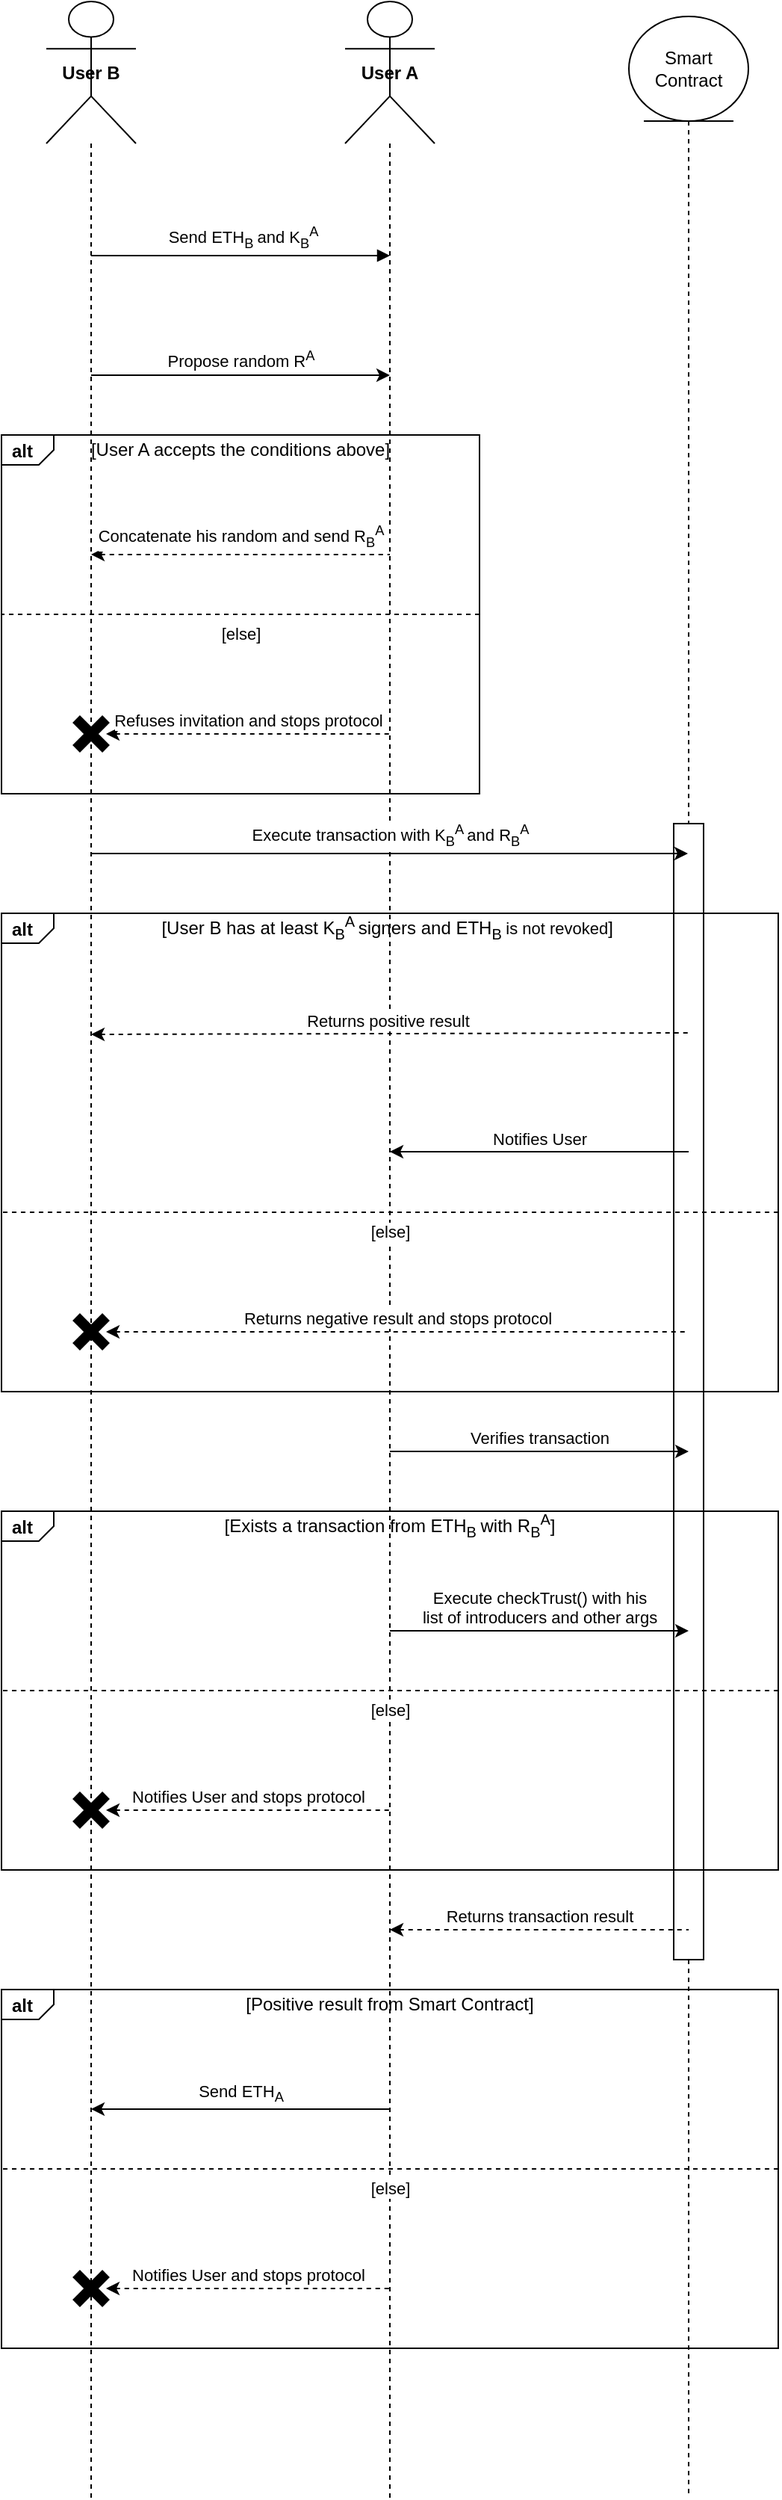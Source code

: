 <mxfile version="22.1.7" type="github">
  <diagram name="Page-1" id="13e1069c-82ec-6db2-03f1-153e76fe0fe0">
    <mxGraphModel dx="1036" dy="611" grid="1" gridSize="10" guides="1" tooltips="1" connect="1" arrows="1" fold="1" page="1" pageScale="1" pageWidth="1100" pageHeight="850" background="none" math="0" shadow="0">
      <root>
        <mxCell id="0" />
        <mxCell id="1" parent="0" />
        <mxCell id="R8ERbS6EY8pf5TJripWs-4" value="&lt;b&gt;User B&lt;/b&gt;" style="shape=umlLifeline;perimeter=lifelinePerimeter;whiteSpace=wrap;html=1;container=1;dropTarget=0;collapsible=0;recursiveResize=0;outlineConnect=0;portConstraint=eastwest;newEdgeStyle={&quot;curved&quot;:0,&quot;rounded&quot;:0};participant=umlActor;size=95;" parent="1" vertex="1">
          <mxGeometry x="350" y="30" width="60" height="1670" as="geometry" />
        </mxCell>
        <mxCell id="R8ERbS6EY8pf5TJripWs-6" value="&lt;b&gt;User A&lt;/b&gt;" style="shape=umlLifeline;perimeter=lifelinePerimeter;whiteSpace=wrap;html=1;container=1;dropTarget=0;collapsible=0;recursiveResize=0;outlineConnect=0;portConstraint=eastwest;newEdgeStyle={&quot;curved&quot;:0,&quot;rounded&quot;:0};participant=umlActor;size=95;" parent="1" vertex="1">
          <mxGeometry x="550" y="30" width="60" height="1670" as="geometry" />
        </mxCell>
        <mxCell id="R8ERbS6EY8pf5TJripWs-15" value="Smart Contract" style="shape=umlLifeline;perimeter=lifelinePerimeter;whiteSpace=wrap;html=1;container=1;dropTarget=0;collapsible=0;recursiveResize=0;outlineConnect=0;portConstraint=eastwest;newEdgeStyle={&quot;curved&quot;:0,&quot;rounded&quot;:0};participant=umlEntity;size=70;" parent="1" vertex="1">
          <mxGeometry x="740" y="40" width="80" height="1660" as="geometry" />
        </mxCell>
        <mxCell id="O211Ay1KzVId1JWZoX08-15" value="" style="html=1;points=[[0,0,0,0,5],[0,1,0,0,-5],[1,0,0,0,5],[1,1,0,0,-5]];perimeter=orthogonalPerimeter;outlineConnect=0;targetShapes=umlLifeline;portConstraint=eastwest;newEdgeStyle={&quot;curved&quot;:0,&quot;rounded&quot;:0};" parent="R8ERbS6EY8pf5TJripWs-15" vertex="1">
          <mxGeometry x="30" y="540" width="20" height="760" as="geometry" />
        </mxCell>
        <mxCell id="gxXh9DrUmTccA9TRPWSn-6" value="alt" style="html=1;shape=mxgraph.sysml.package;labelX=35;fontStyle=1;align=left;verticalAlign=top;spacingLeft=5;spacingTop=-3;fillColor=none;" parent="1" vertex="1">
          <mxGeometry x="320" y="320" width="320" height="240" as="geometry" />
        </mxCell>
        <mxCell id="R8ERbS6EY8pf5TJripWs-25" value="&amp;nbsp;Send ETH&lt;sub&gt;B &lt;/sub&gt;and K&lt;sub&gt;B&lt;/sub&gt;&lt;sup&gt;A&lt;/sup&gt;" style="html=1;verticalAlign=bottom;endArrow=block;curved=0;rounded=0;" parent="1" edge="1">
          <mxGeometry width="80" relative="1" as="geometry">
            <mxPoint x="380" y="200" as="sourcePoint" />
            <mxPoint x="580" y="200" as="targetPoint" />
            <mxPoint as="offset" />
          </mxGeometry>
        </mxCell>
        <mxCell id="gxXh9DrUmTccA9TRPWSn-1" value="Propose random R&lt;sup&gt;A&lt;/sup&gt;" style="html=1;verticalAlign=bottom;endArrow=classic;curved=0;rounded=0;startArrow=none;startFill=0;endFill=1;" parent="1" edge="1">
          <mxGeometry width="80" relative="1" as="geometry">
            <mxPoint x="380" y="280" as="sourcePoint" />
            <mxPoint x="580" y="280" as="targetPoint" />
            <mxPoint as="offset" />
          </mxGeometry>
        </mxCell>
        <mxCell id="gxXh9DrUmTccA9TRPWSn-10" value="" style="strokeColor=inherit;fillColor=inherit;gradientColor=inherit;endArrow=none;html=1;edgeStyle=none;dashed=1;rounded=0;entryX=0;entryY=0.5;entryDx=0;entryDy=0;entryPerimeter=0;exitX=1;exitY=0.5;exitDx=0;exitDy=0;exitPerimeter=0;" parent="1" source="gxXh9DrUmTccA9TRPWSn-6" target="gxXh9DrUmTccA9TRPWSn-6" edge="1">
          <mxGeometry relative="1" as="geometry">
            <mxPoint x="380" y="360" as="targetPoint" />
            <mxPoint x="700" y="360" as="sourcePoint" />
          </mxGeometry>
        </mxCell>
        <mxCell id="gxXh9DrUmTccA9TRPWSn-17" value="[else]" style="edgeLabel;html=1;align=center;verticalAlign=top;resizable=0;points=[];" parent="gxXh9DrUmTccA9TRPWSn-10" vertex="1" connectable="0">
          <mxGeometry relative="1" as="geometry">
            <mxPoint as="offset" />
          </mxGeometry>
        </mxCell>
        <mxCell id="gxXh9DrUmTccA9TRPWSn-24" value="[User A accepts the conditions above]" style="text;html=1;strokeColor=none;fillColor=none;align=center;verticalAlign=middle;whiteSpace=wrap;rounded=0;" parent="1" vertex="1">
          <mxGeometry x="360" y="320" width="240" height="20" as="geometry" />
        </mxCell>
        <mxCell id="gxXh9DrUmTccA9TRPWSn-25" value="Refuses invitation and stops protocol" style="html=1;verticalAlign=bottom;endArrow=none;curved=0;rounded=0;startArrow=classic;startFill=1;endFill=0;dashed=1;" parent="1" edge="1">
          <mxGeometry width="80" relative="1" as="geometry">
            <mxPoint x="390" y="520" as="sourcePoint" />
            <mxPoint x="580" y="520" as="targetPoint" />
            <mxPoint as="offset" />
          </mxGeometry>
        </mxCell>
        <mxCell id="gxXh9DrUmTccA9TRPWSn-26" value="Concatenate his random and send R&lt;sub&gt;B&lt;/sub&gt;&lt;sup&gt;A&lt;/sup&gt;" style="html=1;verticalAlign=bottom;endArrow=none;curved=0;rounded=0;startArrow=classic;startFill=1;endFill=0;dashed=1;" parent="1" edge="1">
          <mxGeometry width="80" relative="1" as="geometry">
            <mxPoint x="380" y="400" as="sourcePoint" />
            <mxPoint x="580" y="400" as="targetPoint" />
            <mxPoint as="offset" />
          </mxGeometry>
        </mxCell>
        <mxCell id="gxXh9DrUmTccA9TRPWSn-29" value="alt" style="html=1;shape=mxgraph.sysml.package;labelX=35;fontStyle=1;align=left;verticalAlign=top;spacingLeft=5;spacingTop=-3;fillColor=none;" parent="1" vertex="1">
          <mxGeometry x="320" y="640" width="520" height="320" as="geometry" />
        </mxCell>
        <mxCell id="gxXh9DrUmTccA9TRPWSn-27" value="Execute transaction with K&lt;sub style=&quot;border-color: var(--border-color);&quot;&gt;B&lt;/sub&gt;&lt;sup style=&quot;border-color: var(--border-color);&quot;&gt;A &lt;/sup&gt;&lt;span style=&quot;border-color: var(--border-color);&quot;&gt;and&amp;nbsp;&lt;/span&gt;R&lt;sub style=&quot;border-color: var(--border-color);&quot;&gt;B&lt;/sub&gt;&lt;sup style=&quot;border-color: var(--border-color);&quot;&gt;A&lt;/sup&gt;" style="html=1;verticalAlign=bottom;endArrow=classic;curved=0;rounded=0;startArrow=none;startFill=0;endFill=1;" parent="1" target="R8ERbS6EY8pf5TJripWs-15" edge="1">
          <mxGeometry width="80" relative="1" as="geometry">
            <mxPoint x="380" y="600" as="sourcePoint" />
            <mxPoint x="580" y="600" as="targetPoint" />
            <mxPoint as="offset" />
            <Array as="points">
              <mxPoint x="740" y="600" />
            </Array>
          </mxGeometry>
        </mxCell>
        <mxCell id="gxXh9DrUmTccA9TRPWSn-30" value="" style="strokeColor=inherit;fillColor=inherit;gradientColor=inherit;endArrow=none;html=1;edgeStyle=none;dashed=1;rounded=0;entryX=0;entryY=0.5;entryDx=0;entryDy=0;entryPerimeter=0;exitX=1;exitY=0.5;exitDx=0;exitDy=0;exitPerimeter=0;" parent="1" edge="1">
          <mxGeometry relative="1" as="geometry">
            <mxPoint x="320" y="840" as="targetPoint" />
            <mxPoint x="840" y="840" as="sourcePoint" />
          </mxGeometry>
        </mxCell>
        <mxCell id="gxXh9DrUmTccA9TRPWSn-31" value="[else]" style="edgeLabel;html=1;align=center;verticalAlign=top;resizable=0;points=[];" parent="gxXh9DrUmTccA9TRPWSn-30" vertex="1" connectable="0">
          <mxGeometry relative="1" as="geometry">
            <mxPoint as="offset" />
          </mxGeometry>
        </mxCell>
        <mxCell id="gxXh9DrUmTccA9TRPWSn-32" value="[User B has at least K&lt;sub style=&quot;border-color: var(--border-color);&quot;&gt;B&lt;/sub&gt;&lt;sup style=&quot;border-color: var(--border-color);&quot;&gt;A &lt;/sup&gt;&lt;span style=&quot;border-color: var(--border-color);&quot;&gt;signers and ETH&lt;sub style=&quot;border-color: var(--border-color);&quot;&gt;B&amp;nbsp;&lt;/sub&gt;&lt;span style=&quot;font-size: 11px; background-color: rgb(255, 255, 255);&quot;&gt;is not revoked&lt;/span&gt;&lt;/span&gt;]&amp;nbsp;" style="text;html=1;strokeColor=none;fillColor=none;align=center;verticalAlign=middle;whiteSpace=wrap;rounded=0;" parent="1" vertex="1">
          <mxGeometry x="360" y="640" width="440" height="20" as="geometry" />
        </mxCell>
        <mxCell id="gxXh9DrUmTccA9TRPWSn-33" value="Returns positive result&amp;nbsp;" style="html=1;verticalAlign=bottom;endArrow=none;curved=0;rounded=0;startArrow=classic;startFill=1;endFill=0;dashed=1;" parent="1" edge="1">
          <mxGeometry width="80" relative="1" as="geometry">
            <mxPoint x="380" y="721" as="sourcePoint" />
            <mxPoint x="780" y="720" as="targetPoint" />
            <mxPoint as="offset" />
          </mxGeometry>
        </mxCell>
        <mxCell id="gxXh9DrUmTccA9TRPWSn-35" value="Returns negative result and stops protocol" style="html=1;verticalAlign=bottom;endArrow=none;curved=0;rounded=0;startArrow=classic;startFill=1;endFill=0;dashed=1;" parent="1" edge="1">
          <mxGeometry width="80" relative="1" as="geometry">
            <mxPoint x="390" y="920" as="sourcePoint" />
            <mxPoint x="780" y="920" as="targetPoint" />
            <mxPoint as="offset" />
          </mxGeometry>
        </mxCell>
        <mxCell id="gxXh9DrUmTccA9TRPWSn-36" value="" style="shape=mxgraph.sysml.x;strokeWidth=7;" parent="1" vertex="1">
          <mxGeometry x="370" y="510" width="20" height="20" as="geometry" />
        </mxCell>
        <mxCell id="gxXh9DrUmTccA9TRPWSn-37" value="" style="shape=mxgraph.sysml.x;strokeWidth=7;" parent="1" vertex="1">
          <mxGeometry x="370" y="910" width="20" height="20" as="geometry" />
        </mxCell>
        <mxCell id="gxXh9DrUmTccA9TRPWSn-39" value="Verifies transaction" style="html=1;verticalAlign=bottom;endArrow=classic;curved=0;rounded=0;startArrow=none;startFill=0;endFill=1;" parent="1" edge="1">
          <mxGeometry width="80" relative="1" as="geometry">
            <mxPoint x="580" y="1000" as="sourcePoint" />
            <mxPoint x="780" y="1000" as="targetPoint" />
            <mxPoint as="offset" />
          </mxGeometry>
        </mxCell>
        <mxCell id="gxXh9DrUmTccA9TRPWSn-41" value="alt" style="html=1;shape=mxgraph.sysml.package;labelX=35;fontStyle=1;align=left;verticalAlign=top;spacingLeft=5;spacingTop=-3;fillColor=none;" parent="1" vertex="1">
          <mxGeometry x="320" y="1040" width="520" height="240" as="geometry" />
        </mxCell>
        <mxCell id="gxXh9DrUmTccA9TRPWSn-43" value="" style="strokeColor=inherit;fillColor=inherit;gradientColor=inherit;endArrow=none;html=1;edgeStyle=none;dashed=1;rounded=0;entryX=0;entryY=0.5;entryDx=0;entryDy=0;entryPerimeter=0;exitX=1;exitY=0.5;exitDx=0;exitDy=0;exitPerimeter=0;" parent="1" source="gxXh9DrUmTccA9TRPWSn-41" target="gxXh9DrUmTccA9TRPWSn-41" edge="1">
          <mxGeometry relative="1" as="geometry">
            <mxPoint x="560" y="1090" as="targetPoint" />
            <mxPoint x="880" y="1090" as="sourcePoint" />
          </mxGeometry>
        </mxCell>
        <mxCell id="gxXh9DrUmTccA9TRPWSn-44" value="[else]" style="edgeLabel;html=1;align=center;verticalAlign=top;resizable=0;points=[];" parent="gxXh9DrUmTccA9TRPWSn-43" vertex="1" connectable="0">
          <mxGeometry relative="1" as="geometry">
            <mxPoint as="offset" />
          </mxGeometry>
        </mxCell>
        <mxCell id="gxXh9DrUmTccA9TRPWSn-45" value="[Exists a transaction from ETH&lt;sub style=&quot;border-color: var(--border-color);&quot;&gt;B &lt;/sub&gt;&lt;span style=&quot;border-color: var(--border-color);&quot;&gt;with&amp;nbsp;R&lt;sub style=&quot;border-color: var(--border-color);&quot;&gt;B&lt;/sub&gt;&lt;sup style=&quot;border-color: var(--border-color);&quot;&gt;A&lt;/sup&gt;&lt;/span&gt;]" style="text;html=1;strokeColor=none;fillColor=none;align=center;verticalAlign=middle;whiteSpace=wrap;rounded=0;" parent="1" vertex="1">
          <mxGeometry x="360" y="1040" width="440" height="20" as="geometry" />
        </mxCell>
        <mxCell id="gxXh9DrUmTccA9TRPWSn-46" value="Notifies User" style="html=1;verticalAlign=bottom;endArrow=none;curved=0;rounded=0;startArrow=classic;startFill=1;endFill=0;" parent="1" edge="1">
          <mxGeometry width="80" relative="1" as="geometry">
            <mxPoint x="580" y="799.5" as="sourcePoint" />
            <mxPoint x="780" y="799.5" as="targetPoint" />
            <mxPoint as="offset" />
          </mxGeometry>
        </mxCell>
        <mxCell id="gxXh9DrUmTccA9TRPWSn-47" value="Execute checkTrust() with his &lt;br&gt;list of introducers and other args" style="html=1;verticalAlign=bottom;endArrow=classic;curved=0;rounded=0;startArrow=none;startFill=0;endFill=1;" parent="1" edge="1">
          <mxGeometry width="80" relative="1" as="geometry">
            <mxPoint x="580" y="1120" as="sourcePoint" />
            <mxPoint x="780" y="1120" as="targetPoint" />
            <mxPoint as="offset" />
          </mxGeometry>
        </mxCell>
        <mxCell id="O211Ay1KzVId1JWZoX08-2" value="Notifies User and stops protocol" style="html=1;verticalAlign=bottom;endArrow=none;curved=0;rounded=0;startArrow=classic;startFill=1;endFill=0;dashed=1;" parent="1" edge="1">
          <mxGeometry width="80" relative="1" as="geometry">
            <mxPoint x="390" y="1240" as="sourcePoint" />
            <mxPoint x="580" y="1240" as="targetPoint" />
            <mxPoint as="offset" />
          </mxGeometry>
        </mxCell>
        <mxCell id="O211Ay1KzVId1JWZoX08-3" value="" style="shape=mxgraph.sysml.x;strokeWidth=7;" parent="1" vertex="1">
          <mxGeometry x="370" y="1230" width="20" height="20" as="geometry" />
        </mxCell>
        <mxCell id="O211Ay1KzVId1JWZoX08-4" value="Returns transaction result" style="html=1;verticalAlign=bottom;endArrow=none;curved=0;rounded=0;startArrow=classic;startFill=1;endFill=0;dashed=1;" parent="1" edge="1">
          <mxGeometry width="80" relative="1" as="geometry">
            <mxPoint x="580" y="1320" as="sourcePoint" />
            <mxPoint x="780" y="1320" as="targetPoint" />
            <mxPoint as="offset" />
          </mxGeometry>
        </mxCell>
        <mxCell id="O211Ay1KzVId1JWZoX08-5" value="alt" style="html=1;shape=mxgraph.sysml.package;labelX=35;fontStyle=1;align=left;verticalAlign=top;spacingLeft=5;spacingTop=-3;fillColor=none;" parent="1" vertex="1">
          <mxGeometry x="320" y="1360" width="520" height="240" as="geometry" />
        </mxCell>
        <mxCell id="O211Ay1KzVId1JWZoX08-6" value="" style="strokeColor=inherit;fillColor=inherit;gradientColor=inherit;endArrow=none;html=1;edgeStyle=none;dashed=1;rounded=0;entryX=0;entryY=0.5;entryDx=0;entryDy=0;entryPerimeter=0;exitX=1;exitY=0.5;exitDx=0;exitDy=0;exitPerimeter=0;" parent="1" source="O211Ay1KzVId1JWZoX08-5" target="O211Ay1KzVId1JWZoX08-5" edge="1">
          <mxGeometry relative="1" as="geometry">
            <mxPoint x="560" y="1410" as="targetPoint" />
            <mxPoint x="880" y="1410" as="sourcePoint" />
          </mxGeometry>
        </mxCell>
        <mxCell id="O211Ay1KzVId1JWZoX08-7" value="[else]" style="edgeLabel;html=1;align=center;verticalAlign=top;resizable=0;points=[];" parent="O211Ay1KzVId1JWZoX08-6" vertex="1" connectable="0">
          <mxGeometry relative="1" as="geometry">
            <mxPoint as="offset" />
          </mxGeometry>
        </mxCell>
        <mxCell id="O211Ay1KzVId1JWZoX08-8" value="[Positive result from Smart Contract]" style="text;html=1;strokeColor=none;fillColor=none;align=center;verticalAlign=middle;whiteSpace=wrap;rounded=0;" parent="1" vertex="1">
          <mxGeometry x="360" y="1360" width="440" height="20" as="geometry" />
        </mxCell>
        <mxCell id="O211Ay1KzVId1JWZoX08-9" value="Send ETH&lt;sub&gt;A&lt;/sub&gt;" style="html=1;verticalAlign=bottom;endArrow=none;curved=0;rounded=0;startArrow=classic;startFill=1;endFill=0;" parent="1" edge="1">
          <mxGeometry width="80" relative="1" as="geometry">
            <mxPoint x="380" y="1440" as="sourcePoint" />
            <mxPoint x="580" y="1440" as="targetPoint" />
            <mxPoint as="offset" />
          </mxGeometry>
        </mxCell>
        <mxCell id="O211Ay1KzVId1JWZoX08-12" value="Notifies User and stops protocol" style="html=1;verticalAlign=bottom;endArrow=none;curved=0;rounded=0;startArrow=classic;startFill=1;endFill=0;dashed=1;" parent="1" edge="1">
          <mxGeometry width="80" relative="1" as="geometry">
            <mxPoint x="390" y="1560" as="sourcePoint" />
            <mxPoint x="580" y="1560" as="targetPoint" />
            <mxPoint as="offset" />
          </mxGeometry>
        </mxCell>
        <mxCell id="O211Ay1KzVId1JWZoX08-13" value="" style="shape=mxgraph.sysml.x;strokeWidth=7;" parent="1" vertex="1">
          <mxGeometry x="370" y="1550" width="20" height="20" as="geometry" />
        </mxCell>
      </root>
    </mxGraphModel>
  </diagram>
</mxfile>
